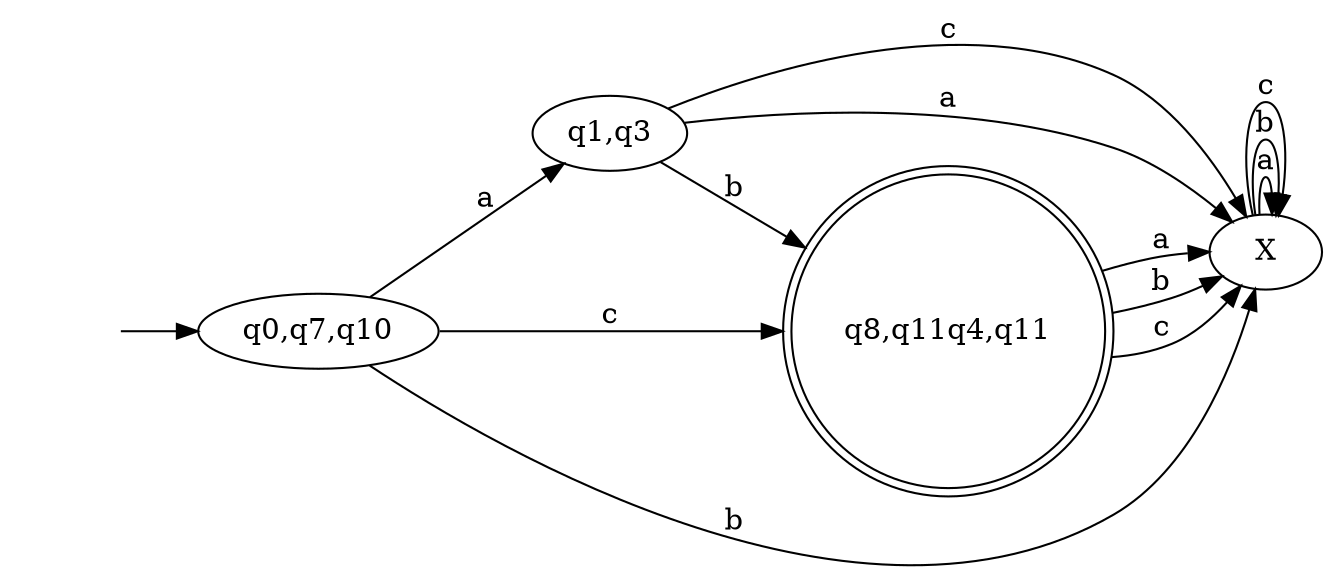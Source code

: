 digraph "new_DFA" {
	rankdir=LR
	-1[style="invis"];
	-1->"q0,q7,q10";
	"q0,q7,q10" -> "q1,q3" [label="a"]
	"q0,q7,q10" -> "X" [label="b"]
	"q0,q7,q10" -> "q8,q11q4,q11" [label="c"]
	"q1,q3" -> "X" [label="a"]
	"q1,q3" -> "q8,q11q4,q11" [label="b"]
	"q1,q3" -> "X" [label="c"]
	"q8,q11q4,q11" -> "X" [label="a"]
	"q8,q11q4,q11" -> "X" [label="b"]
	"q8,q11q4,q11" -> "X" [label="c"]
	"X" -> "X" [label="a"]
	"X" -> "X" [label="b"]
	"X" -> "X" [label="c"]
	"q8,q11q4,q11"[shape="doublecircle"];
}